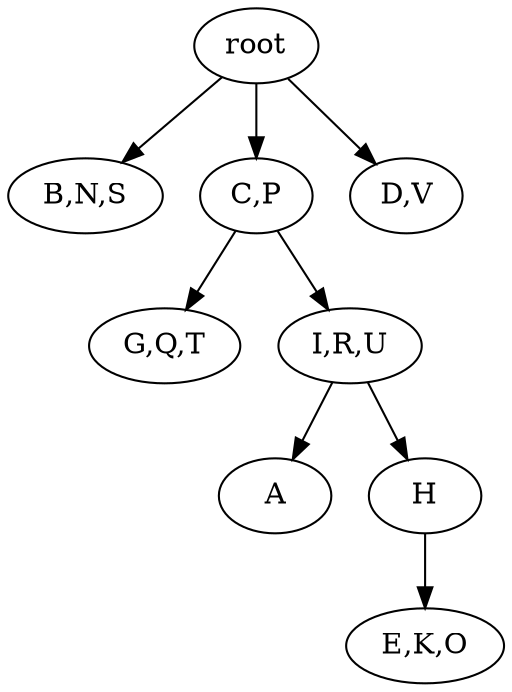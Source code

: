 strict digraph G {
	graph [name=G];
	0	 [label=root];
	3	 [label="B,N,S"];
	0 -> 3;
	1	 [label="C,P"];
	0 -> 1;
	2	 [label="D,V"];
	0 -> 2;
	8	 [label=A];
	6	 [label="G,Q,T"];
	1 -> 6;
	5	 [label="I,R,U"];
	1 -> 5;
	4	 [label="E,K,O"];
	9	 [label=H];
	9 -> 4;
	5 -> 8;
	5 -> 9;
}
